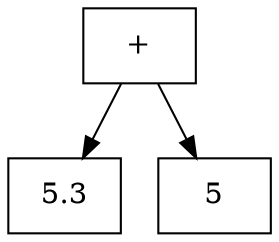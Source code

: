digraph G {
"expr0" [
label = "+",
shape = "box",
];
"expr1" [
label = "5.3",
shape = "box",
];
"expr2" [
label = "5",
shape = "box",
];
"expr0"->"expr1";
"expr0"->"expr2";

}
